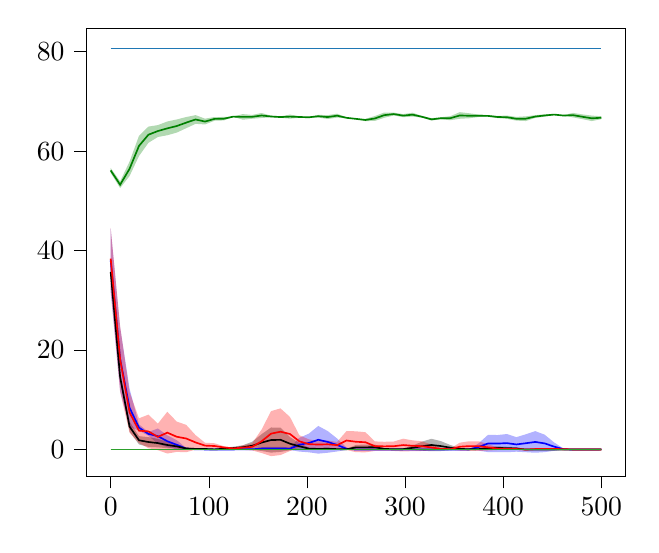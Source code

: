 % This file was created by tikzplotlib v0.9.6.
\begin{tikzpicture}

\definecolor{color0}{rgb}{0.122,0.467,0.706}
\definecolor{color1}{rgb}{1,0.498,0.055}
\definecolor{color2}{rgb}{0.173,0.627,0.173}

\begin{axis}[
tick align=outside,
tick pos=left,
x grid style={white!69.02!black},
xmin=-25, xmax=525,
xtick style={color=black},
y grid style={white!69.02!black},
ymin=-5.423, ymax=84.696,
ytick style={color=black}
]
\path [fill=blue, fill opacity=0.3]
(axis cs:0,44.466)
--(axis cs:0,31.635)
--(axis cs:9.615,11.77)
--(axis cs:19.231,4.556)
--(axis cs:28.846,3.784)
--(axis cs:38.462,2.781)
--(axis cs:48.077,1.145)
--(axis cs:57.692,0.487)
--(axis cs:67.308,0.028)
--(axis cs:76.923,0.047)
--(axis cs:86.538,0.036)
--(axis cs:96.154,-0.011)
--(axis cs:105.769,0)
--(axis cs:115.385,-0.011)
--(axis cs:125,-0.011)
--(axis cs:134.615,-0.023)
--(axis cs:144.231,-0.023)
--(axis cs:153.846,-0.083)
--(axis cs:163.462,-0.094)
--(axis cs:173.077,-0.095)
--(axis cs:182.692,-0.075)
--(axis cs:192.308,-0.405)
--(axis cs:201.923,-0.548)
--(axis cs:211.538,-0.815)
--(axis cs:221.154,-0.64)
--(axis cs:230.769,-0.382)
--(axis cs:240.385,-0.069)
--(axis cs:250,0)
--(axis cs:259.615,0)
--(axis cs:269.231,0)
--(axis cs:278.846,0)
--(axis cs:288.462,0)
--(axis cs:298.077,0)
--(axis cs:307.692,0)
--(axis cs:317.308,0)
--(axis cs:326.923,0)
--(axis cs:336.538,0)
--(axis cs:346.154,0)
--(axis cs:355.769,0)
--(axis cs:365.385,-0.011)
--(axis cs:375,-0.215)
--(axis cs:384.615,-0.51)
--(axis cs:394.231,-0.501)
--(axis cs:403.846,-0.536)
--(axis cs:413.462,-0.428)
--(axis cs:423.077,-0.527)
--(axis cs:432.692,-0.637)
--(axis cs:442.308,-0.514)
--(axis cs:451.923,-0.247)
--(axis cs:461.538,-0.034)
--(axis cs:471.154,0)
--(axis cs:480.769,0)
--(axis cs:490.385,-0.003)
--(axis cs:500,-0.015)
--(axis cs:500,0.086)
--(axis cs:500,0.086)
--(axis cs:490.385,0.02)
--(axis cs:480.769,0)
--(axis cs:471.154,0)
--(axis cs:461.538,0.198)
--(axis cs:451.923,1.438)
--(axis cs:442.308,2.994)
--(axis cs:432.692,3.711)
--(axis cs:423.077,3.07)
--(axis cs:413.462,2.494)
--(axis cs:403.846,3.123)
--(axis cs:394.231,2.922)
--(axis cs:384.615,2.974)
--(axis cs:375,1.254)
--(axis cs:365.385,0.065)
--(axis cs:355.769,0)
--(axis cs:346.154,0)
--(axis cs:336.538,0)
--(axis cs:326.923,0)
--(axis cs:317.308,0)
--(axis cs:307.692,0)
--(axis cs:298.077,0)
--(axis cs:288.462,0)
--(axis cs:278.846,0)
--(axis cs:269.231,0)
--(axis cs:259.615,0)
--(axis cs:250,0)
--(axis cs:240.385,0.399)
--(axis cs:230.769,2.228)
--(axis cs:221.154,3.728)
--(axis cs:211.538,4.75)
--(axis cs:201.923,3.196)
--(axis cs:192.308,2.359)
--(axis cs:182.692,0.44)
--(axis cs:173.077,0.554)
--(axis cs:163.462,0.549)
--(axis cs:153.846,0.483)
--(axis cs:144.231,0.132)
--(axis cs:134.615,0.132)
--(axis cs:125,0.065)
--(axis cs:115.385,0.065)
--(axis cs:105.769,0)
--(axis cs:96.154,0.065)
--(axis cs:86.538,0.089)
--(axis cs:76.923,0.329)
--(axis cs:67.308,1.891)
--(axis cs:57.692,2.865)
--(axis cs:48.077,4.241)
--(axis cs:38.462,3.526)
--(axis cs:28.846,5.059)
--(axis cs:19.231,12.237)
--(axis cs:9.615,24.626)
--(axis cs:0,44.466)
--cycle;

\path [fill=black, fill opacity=0.3]
(axis cs:0,36.462)
--(axis cs:0,34.944)
--(axis cs:9.615,13.887)
--(axis cs:19.231,3.599)
--(axis cs:28.846,1.031)
--(axis cs:38.462,0.539)
--(axis cs:48.077,0.452)
--(axis cs:57.692,0.268)
--(axis cs:67.308,0.193)
--(axis cs:76.923,0.002)
--(axis cs:86.538,-0.022)
--(axis cs:96.154,0.029)
--(axis cs:105.769,-0.015)
--(axis cs:115.385,-0.015)
--(axis cs:125,0.018)
--(axis cs:134.615,0.084)
--(axis cs:144.231,-0.059)
--(axis cs:153.846,-0.282)
--(axis cs:163.462,-0.611)
--(axis cs:173.077,-0.465)
--(axis cs:182.692,-0.149)
--(axis cs:192.308,0.004)
--(axis cs:201.923,0.02)
--(axis cs:211.538,-0.055)
--(axis cs:221.154,-0.068)
--(axis cs:230.769,-0.037)
--(axis cs:240.385,0.018)
--(axis cs:250,-0.062)
--(axis cs:259.615,-0.115)
--(axis cs:269.231,-0.067)
--(axis cs:278.846,-0.004)
--(axis cs:288.462,0.016)
--(axis cs:298.077,-0.033)
--(axis cs:307.692,-0.092)
--(axis cs:317.308,-0.225)
--(axis cs:326.923,-0.325)
--(axis cs:336.538,-0.291)
--(axis cs:346.154,-0.158)
--(axis cs:355.769,-0.052)
--(axis cs:365.385,0.017)
--(axis cs:375,0.014)
--(axis cs:384.615,0.069)
--(axis cs:394.231,0.02)
--(axis cs:403.846,-0.007)
--(axis cs:413.462,-0.037)
--(axis cs:423.077,0)
--(axis cs:432.692,0)
--(axis cs:442.308,0)
--(axis cs:451.923,0)
--(axis cs:461.538,0)
--(axis cs:471.154,0)
--(axis cs:480.769,0)
--(axis cs:490.385,0)
--(axis cs:500,0)
--(axis cs:500,0)
--(axis cs:500,0)
--(axis cs:490.385,0)
--(axis cs:480.769,0)
--(axis cs:471.154,0)
--(axis cs:461.538,0)
--(axis cs:451.923,0)
--(axis cs:442.308,0)
--(axis cs:432.692,0)
--(axis cs:423.077,0)
--(axis cs:413.462,0.483)
--(axis cs:403.846,0.562)
--(axis cs:394.231,0.644)
--(axis cs:384.615,0.519)
--(axis cs:375,0.16)
--(axis cs:365.385,0.103)
--(axis cs:355.769,0.332)
--(axis cs:346.154,0.921)
--(axis cs:336.538,1.698)
--(axis cs:326.923,2.169)
--(axis cs:317.308,1.586)
--(axis cs:307.692,0.809)
--(axis cs:298.077,0.193)
--(axis cs:288.462,0.093)
--(axis cs:278.846,0.283)
--(axis cs:269.231,1.005)
--(axis cs:259.615,0.998)
--(axis cs:250,0.945)
--(axis cs:240.385,0.102)
--(axis cs:230.769,0.216)
--(axis cs:221.154,0.394)
--(axis cs:211.538,0.322)
--(axis cs:201.923,0.364)
--(axis cs:192.308,1.309)
--(axis cs:182.692,2.512)
--(axis cs:173.077,4.392)
--(axis cs:163.462,4.441)
--(axis cs:153.846,3.096)
--(axis cs:144.231,1.58)
--(axis cs:134.615,0.862)
--(axis cs:125,0.58)
--(axis cs:115.385,0.355)
--(axis cs:105.769,0.086)
--(axis cs:96.154,0.213)
--(axis cs:86.538,0.292)
--(axis cs:76.923,0.443)
--(axis cs:67.308,1.085)
--(axis cs:57.692,1.575)
--(axis cs:48.077,2.158)
--(axis cs:38.462,2.499)
--(axis cs:28.846,2.703)
--(axis cs:19.231,5.645)
--(axis cs:9.615,15.322)
--(axis cs:0,36.462)
--cycle;

\path [fill=red, fill opacity=0.3]
(axis cs:0,44.547)
--(axis cs:0,32.23)
--(axis cs:9.615,11.592)
--(axis cs:19.231,3.396)
--(axis cs:28.846,1.314)
--(axis cs:38.462,0.278)
--(axis cs:48.077,-0.116)
--(axis cs:57.692,-0.792)
--(axis cs:67.308,-0.47)
--(axis cs:76.923,-0.524)
--(axis cs:86.538,-0.017)
--(axis cs:96.154,0.21)
--(axis cs:105.769,0.169)
--(axis cs:115.385,0.184)
--(axis cs:125,0.113)
--(axis cs:134.615,-0.052)
--(axis cs:144.231,-0.172)
--(axis cs:153.846,-0.693)
--(axis cs:163.462,-1.326)
--(axis cs:173.077,-1.099)
--(axis cs:182.692,-0.291)
--(axis cs:192.308,0.431)
--(axis cs:201.923,0.134)
--(axis cs:211.538,0.293)
--(axis cs:221.154,0.309)
--(axis cs:230.769,0.245)
--(axis cs:240.385,-0.09)
--(axis cs:250,-0.53)
--(axis cs:259.615,-0.547)
--(axis cs:269.231,-0.282)
--(axis cs:278.846,-0.268)
--(axis cs:288.462,-0.278)
--(axis cs:298.077,-0.374)
--(axis cs:307.692,-0.318)
--(axis cs:317.308,-0.284)
--(axis cs:326.923,-0.175)
--(axis cs:336.538,-0.057)
--(axis cs:346.154,-0.034)
--(axis cs:355.769,-0.237)
--(axis cs:365.385,-0.287)
--(axis cs:375,-0.287)
--(axis cs:384.615,-0.183)
--(axis cs:394.231,-0.083)
--(axis cs:403.846,-0.057)
--(axis cs:413.462,-0.045)
--(axis cs:423.077,-0.001)
--(axis cs:432.692,-0.042)
--(axis cs:442.308,-0.044)
--(axis cs:451.923,-0.054)
--(axis cs:461.538,-0.029)
--(axis cs:471.154,-0.011)
--(axis cs:480.769,0)
--(axis cs:490.385,0)
--(axis cs:500,0)
--(axis cs:500,0)
--(axis cs:500,0)
--(axis cs:490.385,0)
--(axis cs:480.769,0)
--(axis cs:471.154,0.065)
--(axis cs:461.538,0.171)
--(axis cs:451.923,0.315)
--(axis cs:442.308,0.256)
--(axis cs:432.692,0.243)
--(axis cs:423.077,0.007)
--(axis cs:413.462,0.265)
--(axis cs:403.846,0.33)
--(axis cs:394.231,0.481)
--(axis cs:384.615,1.065)
--(axis cs:375,1.67)
--(axis cs:365.385,1.67)
--(axis cs:355.769,1.382)
--(axis cs:346.154,0.196)
--(axis cs:336.538,0.334)
--(axis cs:326.923,1.018)
--(axis cs:317.308,1.655)
--(axis cs:307.692,1.855)
--(axis cs:298.077,2.183)
--(axis cs:288.462,1.62)
--(axis cs:278.846,1.562)
--(axis cs:269.231,1.645)
--(axis cs:259.615,3.49)
--(axis cs:250,3.67)
--(axis cs:240.385,3.732)
--(axis cs:230.769,1.531)
--(axis cs:221.154,1.818)
--(axis cs:211.538,1.72)
--(axis cs:201.923,2.054)
--(axis cs:192.308,2.882)
--(axis cs:182.692,6.56)
--(axis cs:173.077,8.281)
--(axis cs:163.462,7.73)
--(axis cs:153.846,4.04)
--(axis cs:144.231,1.274)
--(axis cs:134.615,0.835)
--(axis cs:125,0.357)
--(axis cs:115.385,0.676)
--(axis cs:105.769,1.267)
--(axis cs:96.154,1.375)
--(axis cs:86.538,2.895)
--(axis cs:76.923,4.973)
--(axis cs:67.308,5.621)
--(axis cs:57.692,7.6)
--(axis cs:48.077,5.213)
--(axis cs:38.462,7.029)
--(axis cs:28.846,6.281)
--(axis cs:19.231,11.556)
--(axis cs:9.615,24.781)
--(axis cs:0,44.547)
--cycle;

\path [fill=green!50!black, fill opacity=0.3]
(axis cs:0,56.594)
--(axis cs:0,55.619)
--(axis cs:9.615,52.573)
--(axis cs:19.231,54.982)
--(axis cs:28.846,59.007)
--(axis cs:38.462,61.66)
--(axis cs:48.077,62.831)
--(axis cs:57.692,63.183)
--(axis cs:67.308,63.713)
--(axis cs:76.923,64.594)
--(axis cs:86.538,65.474)
--(axis cs:96.154,65.355)
--(axis cs:105.769,66.095)
--(axis cs:115.385,66.164)
--(axis cs:125,66.893)
--(axis cs:134.615,66.304)
--(axis cs:144.231,66.501)
--(axis cs:153.846,66.652)
--(axis cs:163.462,66.795)
--(axis cs:173.077,66.69)
--(axis cs:182.692,66.517)
--(axis cs:192.308,66.688)
--(axis cs:201.923,66.75)
--(axis cs:211.538,66.741)
--(axis cs:221.154,66.448)
--(axis cs:230.769,66.728)
--(axis cs:240.385,66.599)
--(axis cs:250,66.419)
--(axis cs:259.615,66.028)
--(axis cs:269.231,66.07)
--(axis cs:278.846,66.696)
--(axis cs:288.462,67.153)
--(axis cs:298.077,66.819)
--(axis cs:307.692,66.937)
--(axis cs:317.308,66.732)
--(axis cs:326.923,66.138)
--(axis cs:336.538,66.404)
--(axis cs:346.154,66.21)
--(axis cs:355.769,66.496)
--(axis cs:365.385,66.597)
--(axis cs:375,66.852)
--(axis cs:384.615,66.912)
--(axis cs:394.231,66.64)
--(axis cs:403.846,66.482)
--(axis cs:413.462,66.124)
--(axis cs:423.077,66.041)
--(axis cs:432.692,66.666)
--(axis cs:442.308,66.922)
--(axis cs:451.923,67.228)
--(axis cs:461.538,67.068)
--(axis cs:471.154,66.777)
--(axis cs:480.769,66.419)
--(axis cs:490.385,66.032)
--(axis cs:500,66.41)
--(axis cs:500,67.0)
--(axis cs:500,67.0)
--(axis cs:490.385,67.132)
--(axis cs:480.769,67.374)
--(axis cs:471.154,67.674)
--(axis cs:461.538,67.217)
--(axis cs:451.923,67.444)
--(axis cs:442.308,67.391)
--(axis cs:432.692,67.214)
--(axis cs:423.077,66.983)
--(axis cs:413.462,66.866)
--(axis cs:403.846,67.134)
--(axis cs:394.231,67.065)
--(axis cs:384.615,67.232)
--(axis cs:375,67.343)
--(axis cs:365.385,67.602)
--(axis cs:355.769,67.822)
--(axis cs:346.154,67.016)
--(axis cs:336.538,66.798)
--(axis cs:326.923,66.61)
--(axis cs:317.308,67.055)
--(axis cs:307.692,67.709)
--(axis cs:298.077,67.429)
--(axis cs:288.462,67.727)
--(axis cs:278.846,67.75)
--(axis cs:269.231,67.045)
--(axis cs:259.615,66.477)
--(axis cs:250,66.528)
--(axis cs:240.385,66.773)
--(axis cs:230.769,67.511)
--(axis cs:221.154,67.226)
--(axis cs:211.538,67.273)
--(axis cs:201.923,66.827)
--(axis cs:192.308,67.021)
--(axis cs:182.692,67.334)
--(axis cs:173.077,66.983)
--(axis cs:163.462,67.11)
--(axis cs:153.846,67.654)
--(axis cs:144.231,67.265)
--(axis cs:134.615,67.434)
--(axis cs:125,66.956)
--(axis cs:115.385,66.853)
--(axis cs:105.769,66.844)
--(axis cs:96.154,66.518)
--(axis cs:86.538,67.228)
--(axis cs:76.923,66.837)
--(axis cs:67.308,66.358)
--(axis cs:57.692,65.946)
--(axis cs:48.077,65.222)
--(axis cs:38.462,64.923)
--(axis cs:28.846,63.07)
--(axis cs:19.231,57.89)
--(axis cs:9.615,53.911)
--(axis cs:0,56.594)
--cycle;

\addplot [semithick, blue]
table {%
0 38.05
9.615 18.198
19.231 8.396
28.846 4.421
38.462 3.153
48.077 2.693
57.692 1.676
67.308 0.96
76.923 0.188
86.538 0.063
96.154 0.027
105.769 0
115.385 0.027
125 0.027
134.615 0.055
144.231 0.055
153.846 0.2
163.462 0.227
173.077 0.229
182.692 0.182
192.308 0.977
201.923 1.324
211.538 1.967
221.154 1.544
230.769 0.923
240.385 0.165
250 0
259.615 0
269.231 0
278.846 0
288.462 0
298.077 0
307.692 0
317.308 0
326.923 0
336.538 0
346.154 0
355.769 0
365.385 0.027
375 0.519
384.615 1.232
394.231 1.21
403.846 1.293
413.462 1.033
423.077 1.271
432.692 1.537
442.308 1.24
451.923 0.596
461.538 0.082
471.154 0
480.769 0
490.385 0.008
500 0.035
};
\addplot [semithick, black]
table {%
0 35.703
9.615 14.605
19.231 4.622
28.846 1.867
38.462 1.519
48.077 1.305
57.692 0.922
67.308 0.639
76.923 0.222
86.538 0.135
96.154 0.121
105.769 0.035
115.385 0.17
125 0.299
134.615 0.473
144.231 0.761
153.846 1.407
163.462 1.915
173.077 1.963
182.692 1.182
192.308 0.656
201.923 0.192
211.538 0.133
221.154 0.163
230.769 0.09
240.385 0.06
250 0.442
259.615 0.442
269.231 0.469
278.846 0.14
288.462 0.054
298.077 0.08
307.692 0.358
317.308 0.68
326.923 0.922
336.538 0.703
346.154 0.381
355.769 0.14
365.385 0.06
375 0.087
384.615 0.294
394.231 0.332
403.846 0.278
413.462 0.223
423.077 0
432.692 0
442.308 0
451.923 0
461.538 0
471.154 0
480.769 0
490.385 0
500 0
};
\addplot [semithick, red]
table {%
0 38.389
9.615 18.186
19.231 7.476
28.846 3.798
38.462 3.653
48.077 2.549
57.692 3.404
67.308 2.576
76.923 2.225
86.538 1.439
96.154 0.792
105.769 0.718
115.385 0.43
125 0.235
134.615 0.391
144.231 0.551
153.846 1.673
163.462 3.202
173.077 3.591
182.692 3.134
192.308 1.656
201.923 1.094
211.538 1.007
221.154 1.063
230.769 0.888
240.385 1.821
250 1.57
259.615 1.472
269.231 0.681
278.846 0.647
288.462 0.671
298.077 0.904
307.692 0.768
317.308 0.685
326.923 0.422
336.538 0.138
346.154 0.081
355.769 0.572
365.385 0.692
375 0.692
384.615 0.441
394.231 0.199
403.846 0.137
413.462 0.11
423.077 0.003
432.692 0.101
442.308 0.106
451.923 0.13
461.538 0.071
471.154 0.027
480.769 0
490.385 0
500 0
};
\addplot [semithick, green!50!black]
table {%
0 56.107
9.615 53.242
19.231 56.436
28.846 61.039
38.462 63.291
48.077 64.027
57.692 64.564
67.308 65.036
76.923 65.715
86.538 66.351
96.154 65.936
105.769 66.469
115.385 66.509
125 66.925
134.615 66.869
144.231 66.883
153.846 67.153
163.462 66.952
173.077 66.837
182.692 66.926
192.308 66.855
201.923 66.789
211.538 67.007
221.154 66.837
230.769 67.119
240.385 66.686
250 66.473
259.615 66.253
269.231 66.558
278.846 67.223
288.462 67.44
298.077 67.124
307.692 67.323
317.308 66.893
326.923 66.374
336.538 66.601
346.154 66.613
355.769 67.159
365.385 67.1
375 67.098
384.615 67.072
394.231 66.853
403.846 66.808
413.462 66.495
423.077 66.512
432.692 66.94
442.308 67.157
451.923 67.336
461.538 67.142
471.154 67.226
480.769 66.897
490.385 66.582
500 66.705
};
\addplot [semithick, color0]
table {%
0 80.6
9.615 80.6
19.231 80.6
28.846 80.6
38.462 80.6
48.077 80.6
57.692 80.6
67.308 80.6
76.923 80.6
86.538 80.6
96.154 80.6
105.769 80.6
115.385 80.6
125 80.6
134.615 80.6
144.231 80.6
153.846 80.6
163.462 80.6
173.077 80.6
182.692 80.6
192.308 80.6
201.923 80.6
211.538 80.6
221.154 80.6
230.769 80.6
240.385 80.6
250 80.6
259.615 80.6
269.231 80.6
278.846 80.6
288.462 80.6
298.077 80.6
307.692 80.6
317.308 80.6
326.923 80.6
336.538 80.6
346.154 80.6
355.769 80.6
365.385 80.6
375 80.6
384.615 80.6
394.231 80.6
403.846 80.6
413.462 80.6
423.077 80.6
432.692 80.6
442.308 80.6
451.923 80.6
461.538 80.6
471.154 80.6
480.769 80.6
490.385 80.6
500 80.6
};
\addplot [semithick, color1]
table {%
0 0
9.615 0
19.231 0
28.846 0
38.462 0
48.077 0
57.692 0
67.308 0
76.923 0
86.538 0
96.154 0
105.769 0
115.385 0
125 0
134.615 0
144.231 0
153.846 0
163.462 0
173.077 0
182.692 0
192.308 0
201.923 0
211.538 0
221.154 0
230.769 0
240.385 0
250 0
259.615 0
269.231 0
278.846 0
288.462 0
298.077 0
307.692 0
317.308 0
326.923 0
336.538 0
346.154 0
355.769 0
365.385 0
375 0
384.615 0
394.231 0
403.846 0
413.462 0
423.077 0
432.692 0
442.308 0
451.923 0
461.538 0
471.154 0
480.769 0
490.385 0
500 0
};
\addplot [semithick, color2]
table {%
0 0
9.615 0
19.231 0
28.846 0
38.462 0
48.077 0
57.692 0
67.308 0
76.923 0
86.538 0
96.154 0
105.769 0
115.385 0
125 0
134.615 0
144.231 0
153.846 0
163.462 0
173.077 0
182.692 0
192.308 0
201.923 0
211.538 0
221.154 0
230.769 0
240.385 0
250 0
259.615 0
269.231 0
278.846 0
288.462 0
298.077 0
307.692 0
317.308 0
326.923 0
336.538 0
346.154 0
355.769 0
365.385 0
375 0
384.615 0
394.231 0
403.846 0
413.462 0
423.077 0
432.692 0
442.308 0
451.923 0
461.538 0
471.154 0
480.769 0
490.385 0
500 0
};
\end{axis}

\end{tikzpicture}
